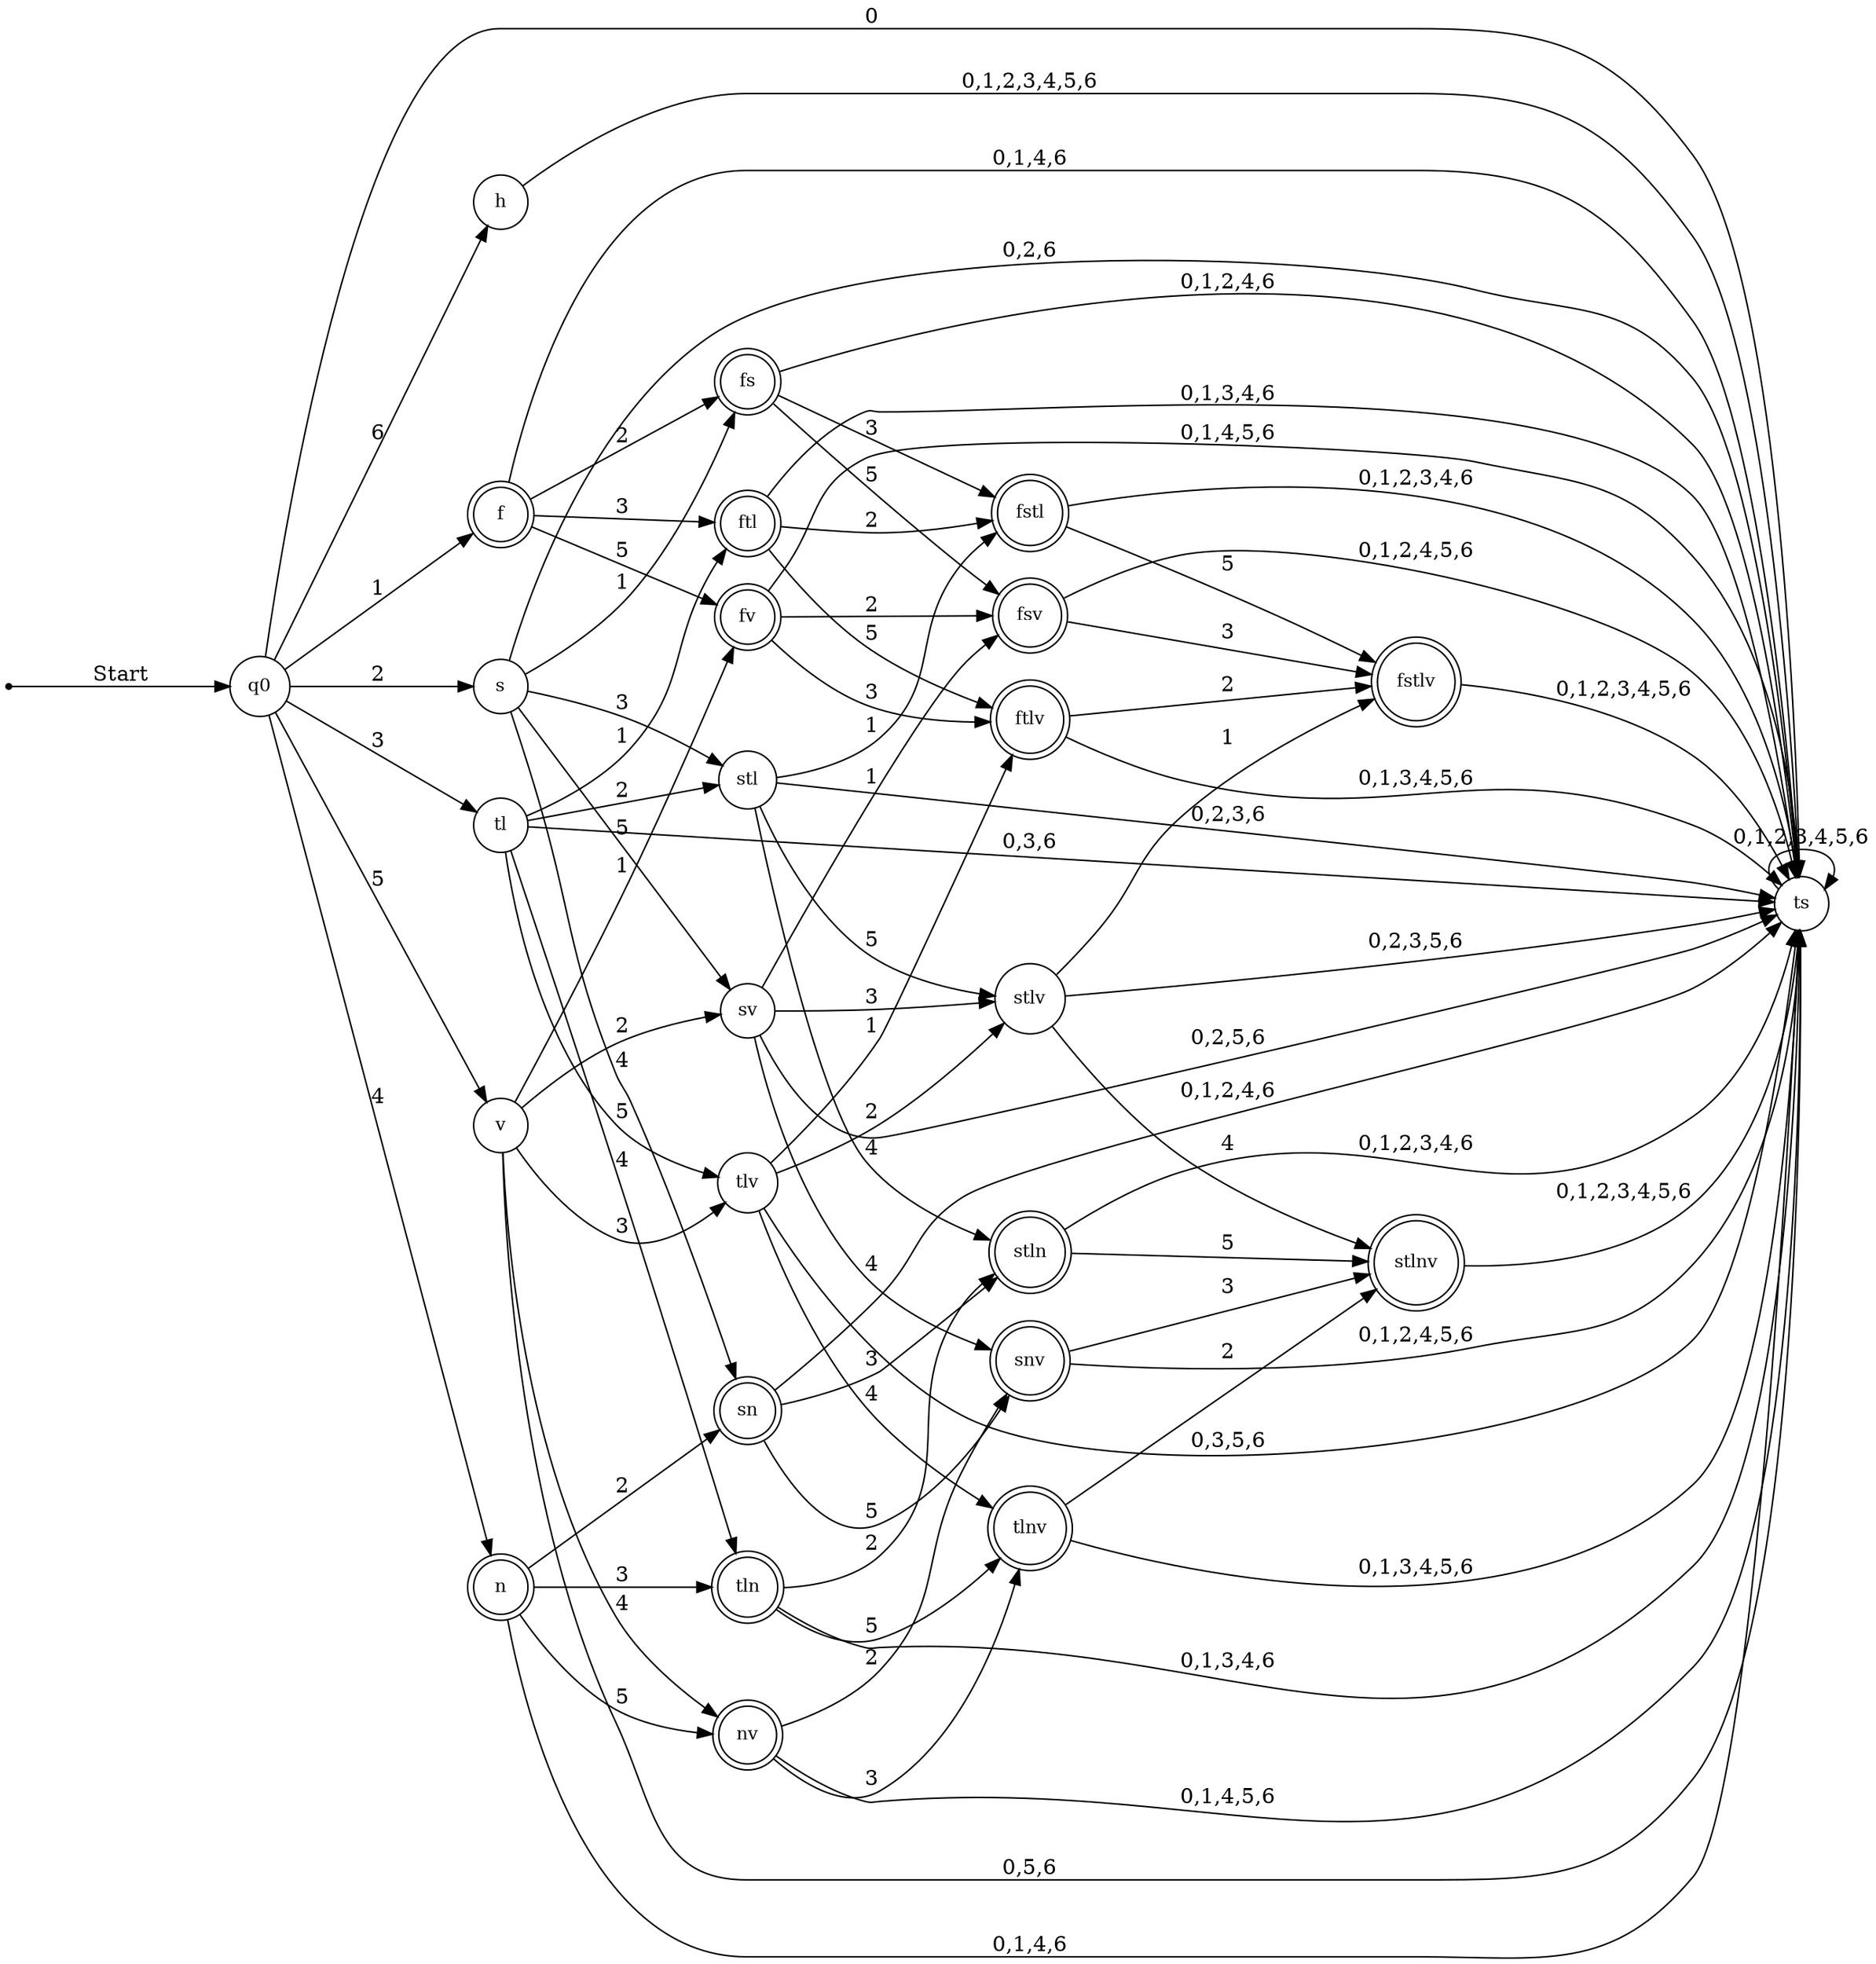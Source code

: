 digraph finite_state_machine {
    rankdir=LR;
    ranksep=1.5;

    node [shape = point]; 0

    node [shape = circle, label="q0", fontsize=12] q0;
    node [shape = circle, label="h", fontsize=12] h;
    node [shape = circle, label="s", fontsize=12] s;
    node [shape = circle, label="tl", fontsize=12] tl;
    node [shape = circle, label="v", fontsize=12] v;
    node [shape = circle, label="stl", fontsize=12] stl;
    node [shape = circle, label="sv", fontsize=12] sv;
    node [shape = circle, label="tlv", fontsize=12] tlv;
    node [shape = circle, label="stlv", fontsize=12] stlv;

    node [shape = circle, label="ts", fontsize=12] ts;

    node [shape = doublecircle, label="f", fontsize=12] f;
    node [shape = doublecircle, label="n", fontsize=12] n;
    node [shape = doublecircle, label="fs", fontsize=12] fs;
    node [shape = doublecircle, label="ftl", fontsize=12] ftl;
    node [shape = doublecircle, label="fv", fontsize=12] fv;
    node [shape = doublecircle, label="sn", fontsize=12] sn;
    node [shape = doublecircle, label="tln", fontsize=12] tln;
    node [shape = doublecircle, label="nv", fontsize=12] nv;
    node [shape = doublecircle, label="fstl", fontsize=12] fstl;
    node [shape = doublecircle, label="fsv", fontsize=12] fsv;
    node [shape = doublecircle, label="ftlv", fontsize=12] ftlv;
    node [shape = doublecircle, label="stln", fontsize=12] stln;
    node [shape = doublecircle, label="snv", fontsize=12] snv;
    node [shape = doublecircle, label="tlnv", fontsize=12] tlnv;
    node [shape = doublecircle, label="fstlv", fontsize=12] fstlv;
    node [shape = doublecircle, label="stlnv", fontsize=12] stlnv;

    { rank = same; f; s; tl; n; v; h; }
    { rank = same; stl; sv; tlv; fs; ftl; fv; sn; tln; nv; }
    { rank = same; stlv; fstl; fsv; ftlv; stln; snv; tlnv; }
    { rank = same; fstlv; stlnv; }

    0 -> q0 [ label = "Start" ];
    
    q0 -> ts [ label = "0" ];
    q0 -> f [ label = "1" ];
    q0 -> s [ label = "2" ];
    q0 -> tl [ label = "3" ];
    q0 -> n [ label = "4" ];
    q0 -> v [ label = "5" ];
    q0 -> h [ label = "6" ];

    h -> ts [ label = "0,1,2,3,4,5,6" ];

    f -> ts [ label = "0,1,4,6" ];
    f -> fs [ label = "2" ];
    f -> ftl [ label = "3" ];
    f -> fv [ label = "5" ];

    s -> ts [ label = "0,2,6" ];
    s -> fs [ label = "1" ];
    s -> stl [ label = "3" ];
    s -> sn [ label = "4" ];
    s -> sv [ label = "5" ];

    tl -> ts [ label = "0,3,6" ];
    tl -> ftl [ label = "1" ];
    tl -> stl [ label = "2" ];
    tl -> tln [ label = "4" ];
    tl -> tlv [ label = "5" ];

    n -> ts [ label = "0,1,4,6" ];
    n -> sn [ label = "2" ];
    n -> tln [ label = "3" ];
    n -> nv [ label = "5" ];

    v -> ts [ label = "0,5,6" ];
    v -> fv [ label = "1" ];
    v -> sv [ label = "2" ];
    v -> tlv [ label = "3" ];
    v -> nv [ label = "4" ];

    fs -> ts [ label = "0,1,2,4,6" ];
    fs -> fstl [ label = "3" ];
    fs -> fsv [ label = "5" ];

    ftl -> ts [ label = "0,1,3,4,6" ];
    ftl -> fstl [ label = "2" ];
    ftl -> ftlv [ label = "5" ];

    fv -> ts [ label = "0,1,4,5,6" ];
    fv -> fsv [ label = "2" ];
    fv -> ftlv [ label = "3" ];

    stl -> ts [ label = "0,2,3,6" ];
    stl -> fstl [ label = "1" ];
    stl -> stln [ label = "4" ];
    stl -> stlv [ label = "5" ];

    sn -> ts [ label = "0,1,2,4,6" ];
    sn -> stln [ label = "3" ];
    sn -> snv [ label = "5" ];

    sv -> ts [ label = "0,2,5,6" ];
    sv -> fsv [ label = "1" ];
    sv -> stlv [ label = "3" ];
    sv -> snv [ label = "4" ];

    tln -> ts [ label = "0,1,3,4,6" ];
    tln -> stln [ label = "2" ];
    tln -> tlnv [ label = "5" ];

    tlv -> ts [ label = "0,3,5,6" ];
    tlv -> ftlv [ label = "1" ];
    tlv -> stlv [ label = "2" ];
    tlv -> tlnv [ label = "4" ];

    stlv -> ts [ label = "0,2,3,5,6" ];
    stlv -> fstlv [ label = "1" ];
    stlv -> stlnv [ label = "4" ];

    nv -> ts [ label = "0,1,4,5,6" ];
    nv -> snv [ label = "2" ];
    nv -> tlnv [ label = "3" ];

    fstl -> ts [ label = "0,1,2,3,4,6" ];
    fstl -> fstlv [ label = "5" ];

    fsv -> ts [ label = "0,1,2,4,5,6" ];
    fsv -> fstlv [ label = "3" ];

    ftlv -> ts [ label = "0,1,3,4,5,6" ];
    ftlv -> fstlv [ label = "2" ];

    stln -> ts [ label = "0,1,2,3,4,6" ];
    stln -> stlnv [ label = "5" ];

    snv -> ts [ label = "0,1,2,4,5,6" ];
    snv -> stlnv [ label = "3" ];

    tlnv -> ts [ label = "0,1,3,4,5,6" ];
    tlnv -> stlnv [ label = "2" ];

    fstlv -> ts [ label = "0,1,2,3,4,5,6" ];

    stlnv -> ts [ label = "0,1,2,3,4,5,6" ];
    
    ts -> ts [ label = "0,1,2,3,4,5,6" ];

}